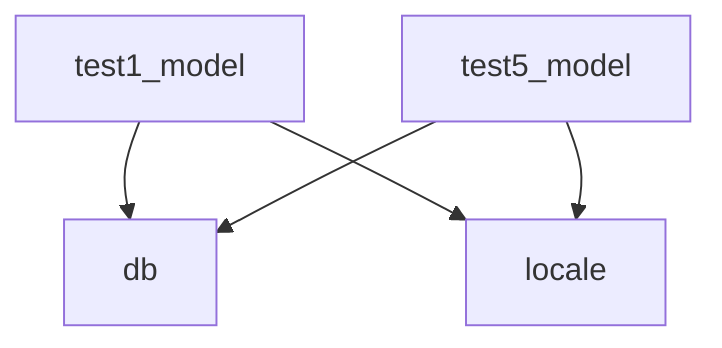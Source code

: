 graph TD;
    test1_model --> db;
    test1_model --> locale;
    test5_model --> db;
    test5_model --> locale;